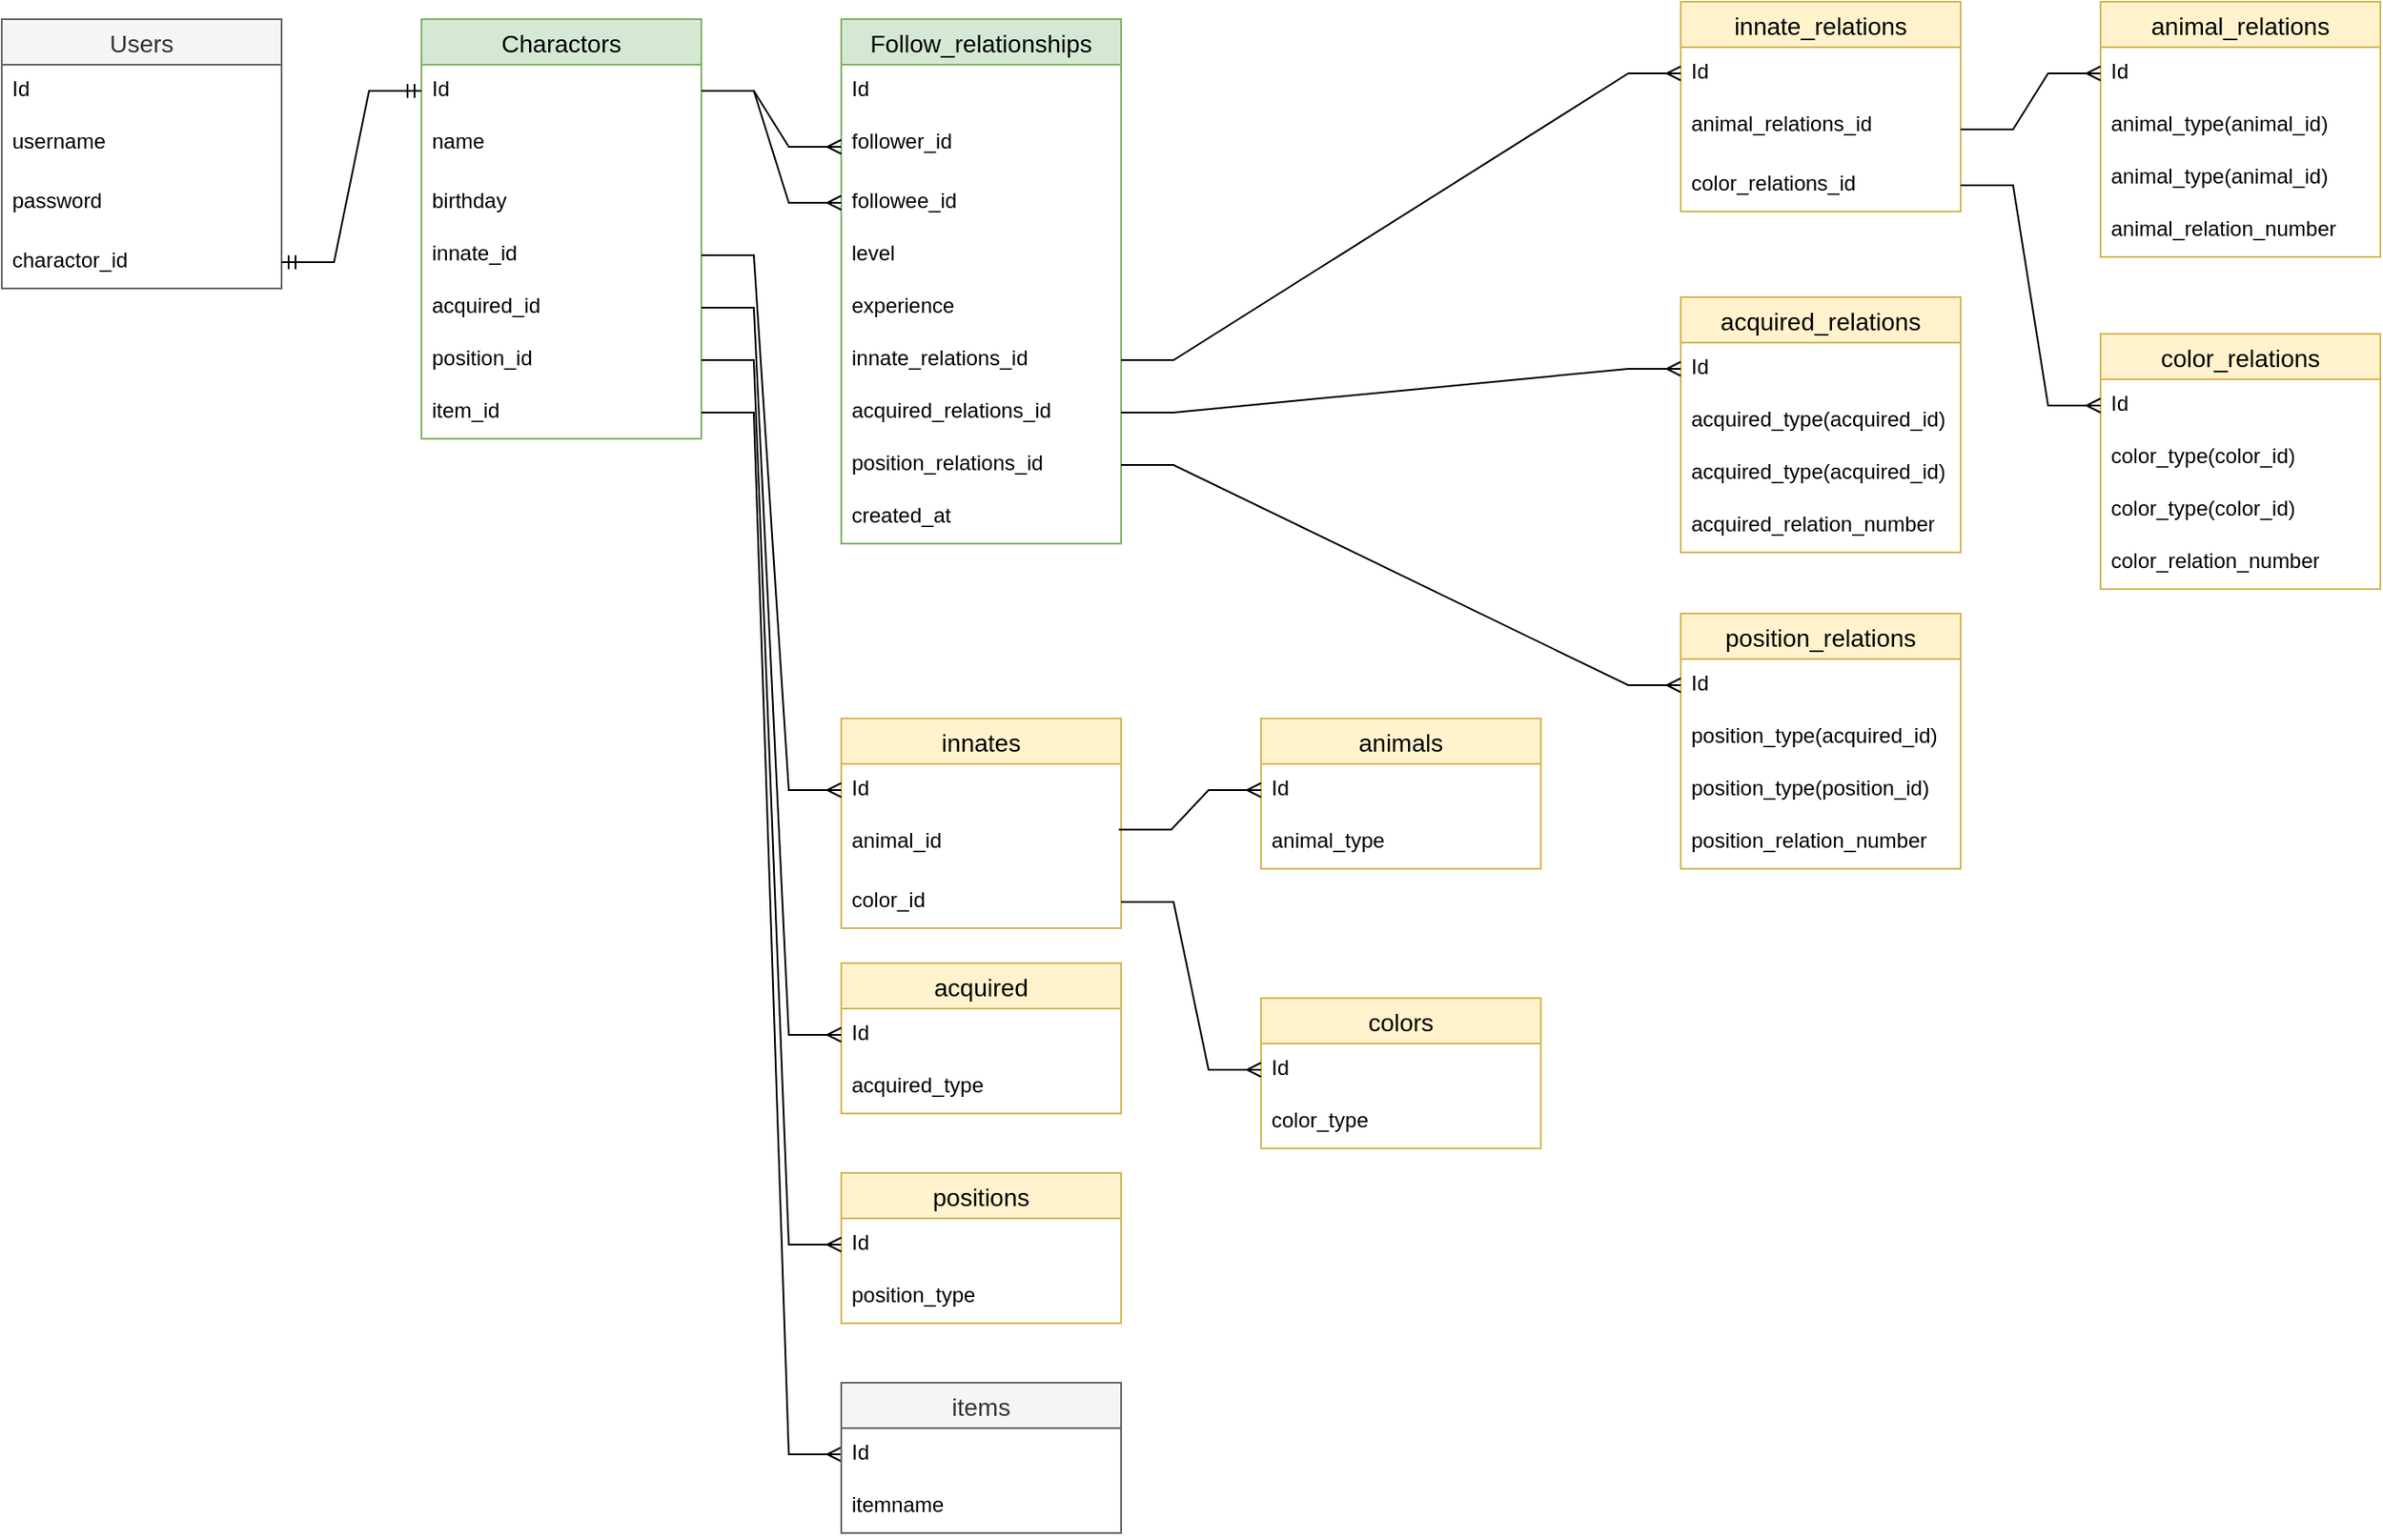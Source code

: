 <mxfile version="21.1.5" type="github" pages="2">
  <diagram name="DB" id="1qIRDf_4Dg6cOhz0NLnW">
    <mxGraphModel dx="3163" dy="872" grid="1" gridSize="10" guides="1" tooltips="1" connect="1" arrows="1" fold="1" page="1" pageScale="1" pageWidth="827" pageHeight="1169" math="0" shadow="0">
      <root>
        <mxCell id="0" />
        <mxCell id="1" parent="0" />
        <mxCell id="XdJXbQbuJzH-okjZ65JA-27" value="Charactors" style="swimlane;fontStyle=0;childLayout=stackLayout;horizontal=1;startSize=26;horizontalStack=0;resizeParent=1;resizeParentMax=0;resizeLast=0;collapsible=1;marginBottom=0;align=center;fontSize=14;fillColor=#d5e8d4;strokeColor=#82b366;" parent="1" vertex="1">
          <mxGeometry x="-600" y="280" width="160" height="240" as="geometry" />
        </mxCell>
        <mxCell id="XdJXbQbuJzH-okjZ65JA-28" value="Id" style="text;strokeColor=none;fillColor=none;spacingLeft=4;spacingRight=4;overflow=hidden;rotatable=0;points=[[0,0.5],[1,0.5]];portConstraint=eastwest;fontSize=12;whiteSpace=wrap;html=1;" parent="XdJXbQbuJzH-okjZ65JA-27" vertex="1">
          <mxGeometry y="26" width="160" height="30" as="geometry" />
        </mxCell>
        <mxCell id="XdJXbQbuJzH-okjZ65JA-29" value="name" style="text;strokeColor=none;fillColor=none;spacingLeft=4;spacingRight=4;overflow=hidden;rotatable=0;points=[[0,0.5],[1,0.5]];portConstraint=eastwest;fontSize=12;whiteSpace=wrap;html=1;" parent="XdJXbQbuJzH-okjZ65JA-27" vertex="1">
          <mxGeometry y="56" width="160" height="34" as="geometry" />
        </mxCell>
        <mxCell id="ZI8MarJu9zYysxcFYkRz-1" value="birthday" style="text;strokeColor=none;fillColor=none;spacingLeft=4;spacingRight=4;overflow=hidden;rotatable=0;points=[[0,0.5],[1,0.5]];portConstraint=eastwest;fontSize=12;whiteSpace=wrap;html=1;" parent="XdJXbQbuJzH-okjZ65JA-27" vertex="1">
          <mxGeometry y="90" width="160" height="30" as="geometry" />
        </mxCell>
        <mxCell id="XdJXbQbuJzH-okjZ65JA-31" value="innate_id" style="text;strokeColor=none;fillColor=none;spacingLeft=4;spacingRight=4;overflow=hidden;rotatable=0;points=[[0,0.5],[1,0.5]];portConstraint=eastwest;fontSize=12;whiteSpace=wrap;html=1;" parent="XdJXbQbuJzH-okjZ65JA-27" vertex="1">
          <mxGeometry y="120" width="160" height="30" as="geometry" />
        </mxCell>
        <mxCell id="XdJXbQbuJzH-okjZ65JA-30" value="acquired_id" style="text;strokeColor=none;fillColor=none;spacingLeft=4;spacingRight=4;overflow=hidden;rotatable=0;points=[[0,0.5],[1,0.5]];portConstraint=eastwest;fontSize=12;whiteSpace=wrap;html=1;" parent="XdJXbQbuJzH-okjZ65JA-27" vertex="1">
          <mxGeometry y="150" width="160" height="30" as="geometry" />
        </mxCell>
        <mxCell id="XdJXbQbuJzH-okjZ65JA-32" value="position_id" style="text;strokeColor=none;fillColor=none;spacingLeft=4;spacingRight=4;overflow=hidden;rotatable=0;points=[[0,0.5],[1,0.5]];portConstraint=eastwest;fontSize=12;whiteSpace=wrap;html=1;" parent="XdJXbQbuJzH-okjZ65JA-27" vertex="1">
          <mxGeometry y="180" width="160" height="30" as="geometry" />
        </mxCell>
        <mxCell id="XdJXbQbuJzH-okjZ65JA-39" value="item_id" style="text;strokeColor=none;fillColor=none;spacingLeft=4;spacingRight=4;overflow=hidden;rotatable=0;points=[[0,0.5],[1,0.5]];portConstraint=eastwest;fontSize=12;whiteSpace=wrap;html=1;" parent="XdJXbQbuJzH-okjZ65JA-27" vertex="1">
          <mxGeometry y="210" width="160" height="30" as="geometry" />
        </mxCell>
        <mxCell id="XdJXbQbuJzH-okjZ65JA-33" value="Users" style="swimlane;fontStyle=0;childLayout=stackLayout;horizontal=1;startSize=26;horizontalStack=0;resizeParent=1;resizeParentMax=0;resizeLast=0;collapsible=1;marginBottom=0;align=center;fontSize=14;fillColor=#f5f5f5;fontColor=#333333;strokeColor=#666666;" parent="1" vertex="1">
          <mxGeometry x="-840" y="280" width="160" height="154" as="geometry" />
        </mxCell>
        <mxCell id="XdJXbQbuJzH-okjZ65JA-34" value="Id" style="text;strokeColor=none;fillColor=none;spacingLeft=4;spacingRight=4;overflow=hidden;rotatable=0;points=[[0,0.5],[1,0.5]];portConstraint=eastwest;fontSize=12;whiteSpace=wrap;html=1;" parent="XdJXbQbuJzH-okjZ65JA-33" vertex="1">
          <mxGeometry y="26" width="160" height="30" as="geometry" />
        </mxCell>
        <mxCell id="XdJXbQbuJzH-okjZ65JA-35" value="username" style="text;strokeColor=none;fillColor=none;spacingLeft=4;spacingRight=4;overflow=hidden;rotatable=0;points=[[0,0.5],[1,0.5]];portConstraint=eastwest;fontSize=12;whiteSpace=wrap;html=1;" parent="XdJXbQbuJzH-okjZ65JA-33" vertex="1">
          <mxGeometry y="56" width="160" height="34" as="geometry" />
        </mxCell>
        <mxCell id="XdJXbQbuJzH-okjZ65JA-94" value="password" style="text;strokeColor=none;fillColor=none;spacingLeft=4;spacingRight=4;overflow=hidden;rotatable=0;points=[[0,0.5],[1,0.5]];portConstraint=eastwest;fontSize=12;whiteSpace=wrap;html=1;" parent="XdJXbQbuJzH-okjZ65JA-33" vertex="1">
          <mxGeometry y="90" width="160" height="34" as="geometry" />
        </mxCell>
        <mxCell id="XdJXbQbuJzH-okjZ65JA-36" value="charactor_id" style="text;strokeColor=none;fillColor=none;spacingLeft=4;spacingRight=4;overflow=hidden;rotatable=0;points=[[0,0.5],[1,0.5]];portConstraint=eastwest;fontSize=12;whiteSpace=wrap;html=1;" parent="XdJXbQbuJzH-okjZ65JA-33" vertex="1">
          <mxGeometry y="124" width="160" height="30" as="geometry" />
        </mxCell>
        <mxCell id="XdJXbQbuJzH-okjZ65JA-40" value="Follow_relationships" style="swimlane;fontStyle=0;childLayout=stackLayout;horizontal=1;startSize=26;horizontalStack=0;resizeParent=1;resizeParentMax=0;resizeLast=0;collapsible=1;marginBottom=0;align=center;fontSize=14;fillColor=#d5e8d4;strokeColor=#82b366;" parent="1" vertex="1">
          <mxGeometry x="-360" y="280" width="160" height="300" as="geometry" />
        </mxCell>
        <mxCell id="XdJXbQbuJzH-okjZ65JA-41" value="Id" style="text;strokeColor=none;fillColor=none;spacingLeft=4;spacingRight=4;overflow=hidden;rotatable=0;points=[[0,0.5],[1,0.5]];portConstraint=eastwest;fontSize=12;whiteSpace=wrap;html=1;" parent="XdJXbQbuJzH-okjZ65JA-40" vertex="1">
          <mxGeometry y="26" width="160" height="30" as="geometry" />
        </mxCell>
        <mxCell id="XdJXbQbuJzH-okjZ65JA-42" value="follower_id" style="text;strokeColor=none;fillColor=none;spacingLeft=4;spacingRight=4;overflow=hidden;rotatable=0;points=[[0,0.5],[1,0.5]];portConstraint=eastwest;fontSize=12;whiteSpace=wrap;html=1;" parent="XdJXbQbuJzH-okjZ65JA-40" vertex="1">
          <mxGeometry y="56" width="160" height="34" as="geometry" />
        </mxCell>
        <mxCell id="XdJXbQbuJzH-okjZ65JA-43" value="followee_id" style="text;strokeColor=none;fillColor=none;spacingLeft=4;spacingRight=4;overflow=hidden;rotatable=0;points=[[0,0.5],[1,0.5]];portConstraint=eastwest;fontSize=12;whiteSpace=wrap;html=1;" parent="XdJXbQbuJzH-okjZ65JA-40" vertex="1">
          <mxGeometry y="90" width="160" height="30" as="geometry" />
        </mxCell>
        <mxCell id="XdJXbQbuJzH-okjZ65JA-64" value="level" style="text;strokeColor=none;fillColor=none;spacingLeft=4;spacingRight=4;overflow=hidden;rotatable=0;points=[[0,0.5],[1,0.5]];portConstraint=eastwest;fontSize=12;whiteSpace=wrap;html=1;" parent="XdJXbQbuJzH-okjZ65JA-40" vertex="1">
          <mxGeometry y="120" width="160" height="30" as="geometry" />
        </mxCell>
        <mxCell id="XdJXbQbuJzH-okjZ65JA-66" value="experience" style="text;strokeColor=none;fillColor=none;spacingLeft=4;spacingRight=4;overflow=hidden;rotatable=0;points=[[0,0.5],[1,0.5]];portConstraint=eastwest;fontSize=12;whiteSpace=wrap;html=1;" parent="XdJXbQbuJzH-okjZ65JA-40" vertex="1">
          <mxGeometry y="150" width="160" height="30" as="geometry" />
        </mxCell>
        <mxCell id="UiL58C6NsqoAoF_hV1Rr-4" value="innate_relations_id" style="text;strokeColor=none;fillColor=none;spacingLeft=4;spacingRight=4;overflow=hidden;rotatable=0;points=[[0,0.5],[1,0.5]];portConstraint=eastwest;fontSize=12;whiteSpace=wrap;html=1;" vertex="1" parent="XdJXbQbuJzH-okjZ65JA-40">
          <mxGeometry y="180" width="160" height="30" as="geometry" />
        </mxCell>
        <mxCell id="UiL58C6NsqoAoF_hV1Rr-2" value="acquired_relations_id" style="text;strokeColor=none;fillColor=none;spacingLeft=4;spacingRight=4;overflow=hidden;rotatable=0;points=[[0,0.5],[1,0.5]];portConstraint=eastwest;fontSize=12;whiteSpace=wrap;html=1;" vertex="1" parent="XdJXbQbuJzH-okjZ65JA-40">
          <mxGeometry y="210" width="160" height="30" as="geometry" />
        </mxCell>
        <mxCell id="UiL58C6NsqoAoF_hV1Rr-3" value="position_relations_id" style="text;strokeColor=none;fillColor=none;spacingLeft=4;spacingRight=4;overflow=hidden;rotatable=0;points=[[0,0.5],[1,0.5]];portConstraint=eastwest;fontSize=12;whiteSpace=wrap;html=1;" vertex="1" parent="XdJXbQbuJzH-okjZ65JA-40">
          <mxGeometry y="240" width="160" height="30" as="geometry" />
        </mxCell>
        <mxCell id="XdJXbQbuJzH-okjZ65JA-65" value="created_at" style="text;strokeColor=none;fillColor=none;spacingLeft=4;spacingRight=4;overflow=hidden;rotatable=0;points=[[0,0.5],[1,0.5]];portConstraint=eastwest;fontSize=12;whiteSpace=wrap;html=1;" parent="XdJXbQbuJzH-okjZ65JA-40" vertex="1">
          <mxGeometry y="270" width="160" height="30" as="geometry" />
        </mxCell>
        <mxCell id="XdJXbQbuJzH-okjZ65JA-46" value="" style="edgeStyle=entityRelationEdgeStyle;fontSize=12;html=1;endArrow=ERmandOne;startArrow=ERmandOne;rounded=0;exitX=1;exitY=0.5;exitDx=0;exitDy=0;entryX=0;entryY=0.5;entryDx=0;entryDy=0;" parent="1" source="XdJXbQbuJzH-okjZ65JA-36" target="XdJXbQbuJzH-okjZ65JA-28" edge="1">
          <mxGeometry width="100" height="100" relative="1" as="geometry">
            <mxPoint x="-470" y="620" as="sourcePoint" />
            <mxPoint x="-370" y="520" as="targetPoint" />
          </mxGeometry>
        </mxCell>
        <mxCell id="XdJXbQbuJzH-okjZ65JA-50" value="" style="edgeStyle=entityRelationEdgeStyle;fontSize=12;html=1;endArrow=ERmany;rounded=0;entryX=0;entryY=0.5;entryDx=0;entryDy=0;exitX=1;exitY=0.5;exitDx=0;exitDy=0;" parent="1" source="XdJXbQbuJzH-okjZ65JA-28" target="XdJXbQbuJzH-okjZ65JA-42" edge="1">
          <mxGeometry width="100" height="100" relative="1" as="geometry">
            <mxPoint x="-420" y="310" as="sourcePoint" />
            <mxPoint x="-70" y="270" as="targetPoint" />
          </mxGeometry>
        </mxCell>
        <mxCell id="XdJXbQbuJzH-okjZ65JA-51" value="" style="edgeStyle=entityRelationEdgeStyle;fontSize=12;html=1;endArrow=ERmany;rounded=0;entryX=0;entryY=0.5;entryDx=0;entryDy=0;exitX=1;exitY=0.5;exitDx=0;exitDy=0;" parent="1" source="XdJXbQbuJzH-okjZ65JA-28" target="XdJXbQbuJzH-okjZ65JA-43" edge="1">
          <mxGeometry width="100" height="100" relative="1" as="geometry">
            <mxPoint x="-450" y="360" as="sourcePoint" />
            <mxPoint x="-370" y="392" as="targetPoint" />
          </mxGeometry>
        </mxCell>
        <mxCell id="XdJXbQbuJzH-okjZ65JA-52" value="innates" style="swimlane;fontStyle=0;childLayout=stackLayout;horizontal=1;startSize=26;horizontalStack=0;resizeParent=1;resizeParentMax=0;resizeLast=0;collapsible=1;marginBottom=0;align=center;fontSize=14;fillColor=#fff2cc;strokeColor=#d6b656;" parent="1" vertex="1">
          <mxGeometry x="-360" y="680" width="160" height="120" as="geometry" />
        </mxCell>
        <mxCell id="XdJXbQbuJzH-okjZ65JA-53" value="Id" style="text;strokeColor=none;fillColor=none;spacingLeft=4;spacingRight=4;overflow=hidden;rotatable=0;points=[[0,0.5],[1,0.5]];portConstraint=eastwest;fontSize=12;whiteSpace=wrap;html=1;" parent="XdJXbQbuJzH-okjZ65JA-52" vertex="1">
          <mxGeometry y="26" width="160" height="30" as="geometry" />
        </mxCell>
        <mxCell id="XdJXbQbuJzH-okjZ65JA-54" value="animal_id" style="text;strokeColor=none;fillColor=none;spacingLeft=4;spacingRight=4;overflow=hidden;rotatable=0;points=[[0,0.5],[1,0.5]];portConstraint=eastwest;fontSize=12;whiteSpace=wrap;html=1;" parent="XdJXbQbuJzH-okjZ65JA-52" vertex="1">
          <mxGeometry y="56" width="160" height="34" as="geometry" />
        </mxCell>
        <mxCell id="XdJXbQbuJzH-okjZ65JA-55" value="color_id" style="text;strokeColor=none;fillColor=none;spacingLeft=4;spacingRight=4;overflow=hidden;rotatable=0;points=[[0,0.5],[1,0.5]];portConstraint=eastwest;fontSize=12;whiteSpace=wrap;html=1;" parent="XdJXbQbuJzH-okjZ65JA-52" vertex="1">
          <mxGeometry y="90" width="160" height="30" as="geometry" />
        </mxCell>
        <mxCell id="XdJXbQbuJzH-okjZ65JA-57" value="acquired" style="swimlane;fontStyle=0;childLayout=stackLayout;horizontal=1;startSize=26;horizontalStack=0;resizeParent=1;resizeParentMax=0;resizeLast=0;collapsible=1;marginBottom=0;align=center;fontSize=14;fillColor=#fff2cc;strokeColor=#d6b656;" parent="1" vertex="1">
          <mxGeometry x="-360" y="820" width="160" height="86" as="geometry" />
        </mxCell>
        <mxCell id="XdJXbQbuJzH-okjZ65JA-58" value="Id" style="text;strokeColor=none;fillColor=none;spacingLeft=4;spacingRight=4;overflow=hidden;rotatable=0;points=[[0,0.5],[1,0.5]];portConstraint=eastwest;fontSize=12;whiteSpace=wrap;html=1;" parent="XdJXbQbuJzH-okjZ65JA-57" vertex="1">
          <mxGeometry y="26" width="160" height="30" as="geometry" />
        </mxCell>
        <mxCell id="XdJXbQbuJzH-okjZ65JA-60" value="acquired_type" style="text;strokeColor=none;fillColor=none;spacingLeft=4;spacingRight=4;overflow=hidden;rotatable=0;points=[[0,0.5],[1,0.5]];portConstraint=eastwest;fontSize=12;whiteSpace=wrap;html=1;" parent="XdJXbQbuJzH-okjZ65JA-57" vertex="1">
          <mxGeometry y="56" width="160" height="30" as="geometry" />
        </mxCell>
        <mxCell id="XdJXbQbuJzH-okjZ65JA-61" value="positions" style="swimlane;fontStyle=0;childLayout=stackLayout;horizontal=1;startSize=26;horizontalStack=0;resizeParent=1;resizeParentMax=0;resizeLast=0;collapsible=1;marginBottom=0;align=center;fontSize=14;fillColor=#fff2cc;strokeColor=#d6b656;" parent="1" vertex="1">
          <mxGeometry x="-360" y="940" width="160" height="86" as="geometry" />
        </mxCell>
        <mxCell id="XdJXbQbuJzH-okjZ65JA-62" value="Id" style="text;strokeColor=none;fillColor=none;spacingLeft=4;spacingRight=4;overflow=hidden;rotatable=0;points=[[0,0.5],[1,0.5]];portConstraint=eastwest;fontSize=12;whiteSpace=wrap;html=1;" parent="XdJXbQbuJzH-okjZ65JA-61" vertex="1">
          <mxGeometry y="26" width="160" height="30" as="geometry" />
        </mxCell>
        <mxCell id="XdJXbQbuJzH-okjZ65JA-63" value="position_type" style="text;strokeColor=none;fillColor=none;spacingLeft=4;spacingRight=4;overflow=hidden;rotatable=0;points=[[0,0.5],[1,0.5]];portConstraint=eastwest;fontSize=12;whiteSpace=wrap;html=1;" parent="XdJXbQbuJzH-okjZ65JA-61" vertex="1">
          <mxGeometry y="56" width="160" height="30" as="geometry" />
        </mxCell>
        <mxCell id="XdJXbQbuJzH-okjZ65JA-72" value="" style="edgeStyle=entityRelationEdgeStyle;fontSize=12;html=1;endArrow=ERmany;rounded=0;entryX=0;entryY=0.5;entryDx=0;entryDy=0;exitX=1;exitY=0.5;exitDx=0;exitDy=0;" parent="1" source="XdJXbQbuJzH-okjZ65JA-31" target="XdJXbQbuJzH-okjZ65JA-53" edge="1">
          <mxGeometry width="100" height="100" relative="1" as="geometry">
            <mxPoint x="-420" y="482" as="sourcePoint" />
            <mxPoint x="-340" y="546" as="targetPoint" />
          </mxGeometry>
        </mxCell>
        <mxCell id="XdJXbQbuJzH-okjZ65JA-74" value="" style="edgeStyle=entityRelationEdgeStyle;fontSize=12;html=1;endArrow=ERmany;rounded=0;entryX=0;entryY=0.5;entryDx=0;entryDy=0;exitX=1;exitY=0.5;exitDx=0;exitDy=0;" parent="1" source="XdJXbQbuJzH-okjZ65JA-30" target="XdJXbQbuJzH-okjZ65JA-58" edge="1">
          <mxGeometry width="100" height="100" relative="1" as="geometry">
            <mxPoint x="-420" y="341" as="sourcePoint" />
            <mxPoint x="-340" y="405" as="targetPoint" />
          </mxGeometry>
        </mxCell>
        <mxCell id="XdJXbQbuJzH-okjZ65JA-75" value="" style="edgeStyle=entityRelationEdgeStyle;fontSize=12;html=1;endArrow=ERmany;rounded=0;entryX=0;entryY=0.5;entryDx=0;entryDy=0;exitX=1;exitY=0.5;exitDx=0;exitDy=0;" parent="1" source="XdJXbQbuJzH-okjZ65JA-32" target="XdJXbQbuJzH-okjZ65JA-62" edge="1">
          <mxGeometry width="100" height="100" relative="1" as="geometry">
            <mxPoint x="-470" y="590" as="sourcePoint" />
            <mxPoint x="-390" y="654" as="targetPoint" />
          </mxGeometry>
        </mxCell>
        <mxCell id="XdJXbQbuJzH-okjZ65JA-76" value="" style="edgeStyle=entityRelationEdgeStyle;fontSize=12;html=1;endArrow=ERmany;rounded=0;exitX=1;exitY=0.5;exitDx=0;exitDy=0;entryX=0;entryY=0.5;entryDx=0;entryDy=0;" parent="1" source="XdJXbQbuJzH-okjZ65JA-39" target="XdJXbQbuJzH-okjZ65JA-78" edge="1">
          <mxGeometry width="100" height="100" relative="1" as="geometry">
            <mxPoint x="-510" y="670" as="sourcePoint" />
            <mxPoint x="-360" y="940" as="targetPoint" />
          </mxGeometry>
        </mxCell>
        <mxCell id="XdJXbQbuJzH-okjZ65JA-77" value="items" style="swimlane;fontStyle=0;childLayout=stackLayout;horizontal=1;startSize=26;horizontalStack=0;resizeParent=1;resizeParentMax=0;resizeLast=0;collapsible=1;marginBottom=0;align=center;fontSize=14;fillColor=#f5f5f5;strokeColor=#666666;fontColor=#333333;" parent="1" vertex="1">
          <mxGeometry x="-360" y="1060" width="160" height="86" as="geometry" />
        </mxCell>
        <mxCell id="XdJXbQbuJzH-okjZ65JA-78" value="Id" style="text;strokeColor=none;fillColor=none;spacingLeft=4;spacingRight=4;overflow=hidden;rotatable=0;points=[[0,0.5],[1,0.5]];portConstraint=eastwest;fontSize=12;whiteSpace=wrap;html=1;" parent="XdJXbQbuJzH-okjZ65JA-77" vertex="1">
          <mxGeometry y="26" width="160" height="30" as="geometry" />
        </mxCell>
        <mxCell id="XdJXbQbuJzH-okjZ65JA-82" value="itemname" style="text;strokeColor=none;fillColor=none;spacingLeft=4;spacingRight=4;overflow=hidden;rotatable=0;points=[[0,0.5],[1,0.5]];portConstraint=eastwest;fontSize=12;whiteSpace=wrap;html=1;" parent="XdJXbQbuJzH-okjZ65JA-77" vertex="1">
          <mxGeometry y="56" width="160" height="30" as="geometry" />
        </mxCell>
        <mxCell id="XdJXbQbuJzH-okjZ65JA-83" value="animals" style="swimlane;fontStyle=0;childLayout=stackLayout;horizontal=1;startSize=26;horizontalStack=0;resizeParent=1;resizeParentMax=0;resizeLast=0;collapsible=1;marginBottom=0;align=center;fontSize=14;fillColor=#fff2cc;strokeColor=#d6b656;" parent="1" vertex="1">
          <mxGeometry x="-120" y="680" width="160" height="86" as="geometry" />
        </mxCell>
        <mxCell id="XdJXbQbuJzH-okjZ65JA-84" value="Id" style="text;strokeColor=none;fillColor=none;spacingLeft=4;spacingRight=4;overflow=hidden;rotatable=0;points=[[0,0.5],[1,0.5]];portConstraint=eastwest;fontSize=12;whiteSpace=wrap;html=1;" parent="XdJXbQbuJzH-okjZ65JA-83" vertex="1">
          <mxGeometry y="26" width="160" height="30" as="geometry" />
        </mxCell>
        <mxCell id="XdJXbQbuJzH-okjZ65JA-85" value="animal_type" style="text;strokeColor=none;fillColor=none;spacingLeft=4;spacingRight=4;overflow=hidden;rotatable=0;points=[[0,0.5],[1,0.5]];portConstraint=eastwest;fontSize=12;whiteSpace=wrap;html=1;" parent="XdJXbQbuJzH-okjZ65JA-83" vertex="1">
          <mxGeometry y="56" width="160" height="30" as="geometry" />
        </mxCell>
        <mxCell id="XdJXbQbuJzH-okjZ65JA-86" value="" style="edgeStyle=entityRelationEdgeStyle;fontSize=12;html=1;endArrow=ERmany;rounded=0;entryX=0;entryY=0.5;entryDx=0;entryDy=0;exitX=0.992;exitY=0.225;exitDx=0;exitDy=0;exitPerimeter=0;" parent="1" source="XdJXbQbuJzH-okjZ65JA-54" target="XdJXbQbuJzH-okjZ65JA-84" edge="1">
          <mxGeometry width="100" height="100" relative="1" as="geometry">
            <mxPoint x="-190" y="485" as="sourcePoint" />
            <mxPoint x="-110" y="331" as="targetPoint" />
          </mxGeometry>
        </mxCell>
        <mxCell id="XdJXbQbuJzH-okjZ65JA-87" value="colors" style="swimlane;fontStyle=0;childLayout=stackLayout;horizontal=1;startSize=26;horizontalStack=0;resizeParent=1;resizeParentMax=0;resizeLast=0;collapsible=1;marginBottom=0;align=center;fontSize=14;fillColor=#fff2cc;strokeColor=#d6b656;" parent="1" vertex="1">
          <mxGeometry x="-120" y="840" width="160" height="86" as="geometry" />
        </mxCell>
        <mxCell id="XdJXbQbuJzH-okjZ65JA-88" value="Id" style="text;strokeColor=none;fillColor=none;spacingLeft=4;spacingRight=4;overflow=hidden;rotatable=0;points=[[0,0.5],[1,0.5]];portConstraint=eastwest;fontSize=12;whiteSpace=wrap;html=1;" parent="XdJXbQbuJzH-okjZ65JA-87" vertex="1">
          <mxGeometry y="26" width="160" height="30" as="geometry" />
        </mxCell>
        <mxCell id="XdJXbQbuJzH-okjZ65JA-89" value="color_type" style="text;strokeColor=none;fillColor=none;spacingLeft=4;spacingRight=4;overflow=hidden;rotatable=0;points=[[0,0.5],[1,0.5]];portConstraint=eastwest;fontSize=12;whiteSpace=wrap;html=1;" parent="XdJXbQbuJzH-okjZ65JA-87" vertex="1">
          <mxGeometry y="56" width="160" height="30" as="geometry" />
        </mxCell>
        <mxCell id="XdJXbQbuJzH-okjZ65JA-90" value="" style="edgeStyle=entityRelationEdgeStyle;fontSize=12;html=1;endArrow=ERmany;rounded=0;entryX=0;entryY=0.5;entryDx=0;entryDy=0;exitX=1;exitY=0.5;exitDx=0;exitDy=0;" parent="1" source="XdJXbQbuJzH-okjZ65JA-55" target="XdJXbQbuJzH-okjZ65JA-88" edge="1">
          <mxGeometry width="100" height="100" relative="1" as="geometry">
            <mxPoint x="-191" y="594" as="sourcePoint" />
            <mxPoint x="-110" y="571" as="targetPoint" />
          </mxGeometry>
        </mxCell>
        <mxCell id="XsruzmAqj8_mJ6dlfGeR-7" value="innate_relations" style="swimlane;fontStyle=0;childLayout=stackLayout;horizontal=1;startSize=26;horizontalStack=0;resizeParent=1;resizeParentMax=0;resizeLast=0;collapsible=1;marginBottom=0;align=center;fontSize=14;fillColor=#fff2cc;strokeColor=#d6b656;" parent="1" vertex="1">
          <mxGeometry x="120" y="270" width="160" height="120" as="geometry" />
        </mxCell>
        <mxCell id="XsruzmAqj8_mJ6dlfGeR-8" value="Id" style="text;strokeColor=none;fillColor=none;spacingLeft=4;spacingRight=4;overflow=hidden;rotatable=0;points=[[0,0.5],[1,0.5]];portConstraint=eastwest;fontSize=12;whiteSpace=wrap;html=1;" parent="XsruzmAqj8_mJ6dlfGeR-7" vertex="1">
          <mxGeometry y="26" width="160" height="30" as="geometry" />
        </mxCell>
        <mxCell id="XsruzmAqj8_mJ6dlfGeR-9" value="animal_relations_id" style="text;strokeColor=none;fillColor=none;spacingLeft=4;spacingRight=4;overflow=hidden;rotatable=0;points=[[0,0.5],[1,0.5]];portConstraint=eastwest;fontSize=12;whiteSpace=wrap;html=1;" parent="XsruzmAqj8_mJ6dlfGeR-7" vertex="1">
          <mxGeometry y="56" width="160" height="34" as="geometry" />
        </mxCell>
        <mxCell id="XsruzmAqj8_mJ6dlfGeR-10" value="color_relations_id" style="text;strokeColor=none;fillColor=none;spacingLeft=4;spacingRight=4;overflow=hidden;rotatable=0;points=[[0,0.5],[1,0.5]];portConstraint=eastwest;fontSize=12;whiteSpace=wrap;html=1;" parent="XsruzmAqj8_mJ6dlfGeR-7" vertex="1">
          <mxGeometry y="90" width="160" height="30" as="geometry" />
        </mxCell>
        <mxCell id="XsruzmAqj8_mJ6dlfGeR-11" value="" style="edgeStyle=entityRelationEdgeStyle;fontSize=12;html=1;endArrow=ERmany;rounded=0;entryX=0;entryY=0.5;entryDx=0;entryDy=0;exitX=1;exitY=0.5;exitDx=0;exitDy=0;" parent="1" source="UiL58C6NsqoAoF_hV1Rr-4" target="XsruzmAqj8_mJ6dlfGeR-8" edge="1">
          <mxGeometry width="100" height="100" relative="1" as="geometry">
            <mxPoint x="40" y="351" as="sourcePoint" />
            <mxPoint x="-110" y="331" as="targetPoint" />
          </mxGeometry>
        </mxCell>
        <mxCell id="XsruzmAqj8_mJ6dlfGeR-12" value="animal_relations" style="swimlane;fontStyle=0;childLayout=stackLayout;horizontal=1;startSize=26;horizontalStack=0;resizeParent=1;resizeParentMax=0;resizeLast=0;collapsible=1;marginBottom=0;align=center;fontSize=14;fillColor=#fff2cc;strokeColor=#d6b656;" parent="1" vertex="1">
          <mxGeometry x="360" y="270" width="160" height="146" as="geometry" />
        </mxCell>
        <mxCell id="XsruzmAqj8_mJ6dlfGeR-13" value="Id" style="text;strokeColor=none;fillColor=none;spacingLeft=4;spacingRight=4;overflow=hidden;rotatable=0;points=[[0,0.5],[1,0.5]];portConstraint=eastwest;fontSize=12;whiteSpace=wrap;html=1;" parent="XsruzmAqj8_mJ6dlfGeR-12" vertex="1">
          <mxGeometry y="26" width="160" height="30" as="geometry" />
        </mxCell>
        <mxCell id="XsruzmAqj8_mJ6dlfGeR-14" value="animal_type(animal_id)" style="text;strokeColor=none;fillColor=none;spacingLeft=4;spacingRight=4;overflow=hidden;rotatable=0;points=[[0,0.5],[1,0.5]];portConstraint=eastwest;fontSize=12;whiteSpace=wrap;html=1;" parent="XsruzmAqj8_mJ6dlfGeR-12" vertex="1">
          <mxGeometry y="56" width="160" height="30" as="geometry" />
        </mxCell>
        <mxCell id="XsruzmAqj8_mJ6dlfGeR-17" value="animal_type(animal_id)" style="text;strokeColor=none;fillColor=none;spacingLeft=4;spacingRight=4;overflow=hidden;rotatable=0;points=[[0,0.5],[1,0.5]];portConstraint=eastwest;fontSize=12;whiteSpace=wrap;html=1;" parent="XsruzmAqj8_mJ6dlfGeR-12" vertex="1">
          <mxGeometry y="86" width="160" height="30" as="geometry" />
        </mxCell>
        <mxCell id="XsruzmAqj8_mJ6dlfGeR-16" value="animal_relation_number" style="text;strokeColor=none;fillColor=none;spacingLeft=4;spacingRight=4;overflow=hidden;rotatable=0;points=[[0,0.5],[1,0.5]];portConstraint=eastwest;fontSize=12;whiteSpace=wrap;html=1;" parent="XsruzmAqj8_mJ6dlfGeR-12" vertex="1">
          <mxGeometry y="116" width="160" height="30" as="geometry" />
        </mxCell>
        <mxCell id="XsruzmAqj8_mJ6dlfGeR-15" value="" style="edgeStyle=entityRelationEdgeStyle;fontSize=12;html=1;endArrow=ERmany;rounded=0;entryX=0;entryY=0.5;entryDx=0;entryDy=0;exitX=1;exitY=0.5;exitDx=0;exitDy=0;" parent="1" source="XsruzmAqj8_mJ6dlfGeR-9" target="XsruzmAqj8_mJ6dlfGeR-13" edge="1">
          <mxGeometry width="100" height="100" relative="1" as="geometry">
            <mxPoint x="50" y="361" as="sourcePoint" />
            <mxPoint x="130" y="331" as="targetPoint" />
          </mxGeometry>
        </mxCell>
        <mxCell id="XsruzmAqj8_mJ6dlfGeR-18" value="color_relations" style="swimlane;fontStyle=0;childLayout=stackLayout;horizontal=1;startSize=26;horizontalStack=0;resizeParent=1;resizeParentMax=0;resizeLast=0;collapsible=1;marginBottom=0;align=center;fontSize=14;fillColor=#fff2cc;strokeColor=#d6b656;" parent="1" vertex="1">
          <mxGeometry x="360" y="460" width="160" height="146" as="geometry" />
        </mxCell>
        <mxCell id="XsruzmAqj8_mJ6dlfGeR-19" value="Id" style="text;strokeColor=none;fillColor=none;spacingLeft=4;spacingRight=4;overflow=hidden;rotatable=0;points=[[0,0.5],[1,0.5]];portConstraint=eastwest;fontSize=12;whiteSpace=wrap;html=1;" parent="XsruzmAqj8_mJ6dlfGeR-18" vertex="1">
          <mxGeometry y="26" width="160" height="30" as="geometry" />
        </mxCell>
        <mxCell id="XsruzmAqj8_mJ6dlfGeR-20" value="color_type(color_id)" style="text;strokeColor=none;fillColor=none;spacingLeft=4;spacingRight=4;overflow=hidden;rotatable=0;points=[[0,0.5],[1,0.5]];portConstraint=eastwest;fontSize=12;whiteSpace=wrap;html=1;" parent="XsruzmAqj8_mJ6dlfGeR-18" vertex="1">
          <mxGeometry y="56" width="160" height="30" as="geometry" />
        </mxCell>
        <mxCell id="XsruzmAqj8_mJ6dlfGeR-21" value="color_type(color_id)" style="text;strokeColor=none;fillColor=none;spacingLeft=4;spacingRight=4;overflow=hidden;rotatable=0;points=[[0,0.5],[1,0.5]];portConstraint=eastwest;fontSize=12;whiteSpace=wrap;html=1;" parent="XsruzmAqj8_mJ6dlfGeR-18" vertex="1">
          <mxGeometry y="86" width="160" height="30" as="geometry" />
        </mxCell>
        <mxCell id="XsruzmAqj8_mJ6dlfGeR-22" value="color_relation_number" style="text;strokeColor=none;fillColor=none;spacingLeft=4;spacingRight=4;overflow=hidden;rotatable=0;points=[[0,0.5],[1,0.5]];portConstraint=eastwest;fontSize=12;whiteSpace=wrap;html=1;" parent="XsruzmAqj8_mJ6dlfGeR-18" vertex="1">
          <mxGeometry y="116" width="160" height="30" as="geometry" />
        </mxCell>
        <mxCell id="XsruzmAqj8_mJ6dlfGeR-23" value="" style="edgeStyle=entityRelationEdgeStyle;fontSize=12;html=1;endArrow=ERmany;rounded=0;entryX=0;entryY=0.5;entryDx=0;entryDy=0;exitX=1;exitY=0.5;exitDx=0;exitDy=0;" parent="1" source="XsruzmAqj8_mJ6dlfGeR-10" target="XsruzmAqj8_mJ6dlfGeR-19" edge="1">
          <mxGeometry width="100" height="100" relative="1" as="geometry">
            <mxPoint x="290" y="363" as="sourcePoint" />
            <mxPoint x="370" y="331" as="targetPoint" />
          </mxGeometry>
        </mxCell>
        <mxCell id="XsruzmAqj8_mJ6dlfGeR-28" value="acquired_relations" style="swimlane;fontStyle=0;childLayout=stackLayout;horizontal=1;startSize=26;horizontalStack=0;resizeParent=1;resizeParentMax=0;resizeLast=0;collapsible=1;marginBottom=0;align=center;fontSize=14;fillColor=#fff2cc;strokeColor=#d6b656;" parent="1" vertex="1">
          <mxGeometry x="120" y="439" width="160" height="146" as="geometry" />
        </mxCell>
        <mxCell id="XsruzmAqj8_mJ6dlfGeR-29" value="Id" style="text;strokeColor=none;fillColor=none;spacingLeft=4;spacingRight=4;overflow=hidden;rotatable=0;points=[[0,0.5],[1,0.5]];portConstraint=eastwest;fontSize=12;whiteSpace=wrap;html=1;" parent="XsruzmAqj8_mJ6dlfGeR-28" vertex="1">
          <mxGeometry y="26" width="160" height="30" as="geometry" />
        </mxCell>
        <mxCell id="XsruzmAqj8_mJ6dlfGeR-30" value="acquired_type(acquired_id)" style="text;strokeColor=none;fillColor=none;spacingLeft=4;spacingRight=4;overflow=hidden;rotatable=0;points=[[0,0.5],[1,0.5]];portConstraint=eastwest;fontSize=12;whiteSpace=wrap;html=1;" parent="XsruzmAqj8_mJ6dlfGeR-28" vertex="1">
          <mxGeometry y="56" width="160" height="30" as="geometry" />
        </mxCell>
        <mxCell id="XsruzmAqj8_mJ6dlfGeR-31" value="acquired_type(acquired_id)" style="text;strokeColor=none;fillColor=none;spacingLeft=4;spacingRight=4;overflow=hidden;rotatable=0;points=[[0,0.5],[1,0.5]];portConstraint=eastwest;fontSize=12;whiteSpace=wrap;html=1;" parent="XsruzmAqj8_mJ6dlfGeR-28" vertex="1">
          <mxGeometry y="86" width="160" height="30" as="geometry" />
        </mxCell>
        <mxCell id="XsruzmAqj8_mJ6dlfGeR-32" value="acquired_relation_number" style="text;strokeColor=none;fillColor=none;spacingLeft=4;spacingRight=4;overflow=hidden;rotatable=0;points=[[0,0.5],[1,0.5]];portConstraint=eastwest;fontSize=12;whiteSpace=wrap;html=1;" parent="XsruzmAqj8_mJ6dlfGeR-28" vertex="1">
          <mxGeometry y="116" width="160" height="30" as="geometry" />
        </mxCell>
        <mxCell id="XsruzmAqj8_mJ6dlfGeR-33" value="position_relations" style="swimlane;fontStyle=0;childLayout=stackLayout;horizontal=1;startSize=26;horizontalStack=0;resizeParent=1;resizeParentMax=0;resizeLast=0;collapsible=1;marginBottom=0;align=center;fontSize=14;fillColor=#fff2cc;strokeColor=#d6b656;" parent="1" vertex="1">
          <mxGeometry x="120" y="620" width="160" height="146" as="geometry" />
        </mxCell>
        <mxCell id="XsruzmAqj8_mJ6dlfGeR-34" value="Id" style="text;strokeColor=none;fillColor=none;spacingLeft=4;spacingRight=4;overflow=hidden;rotatable=0;points=[[0,0.5],[1,0.5]];portConstraint=eastwest;fontSize=12;whiteSpace=wrap;html=1;" parent="XsruzmAqj8_mJ6dlfGeR-33" vertex="1">
          <mxGeometry y="26" width="160" height="30" as="geometry" />
        </mxCell>
        <mxCell id="XsruzmAqj8_mJ6dlfGeR-35" value="position_type(acquired_id)" style="text;strokeColor=none;fillColor=none;spacingLeft=4;spacingRight=4;overflow=hidden;rotatable=0;points=[[0,0.5],[1,0.5]];portConstraint=eastwest;fontSize=12;whiteSpace=wrap;html=1;" parent="XsruzmAqj8_mJ6dlfGeR-33" vertex="1">
          <mxGeometry y="56" width="160" height="30" as="geometry" />
        </mxCell>
        <mxCell id="XsruzmAqj8_mJ6dlfGeR-36" value="position_type(position_id)" style="text;strokeColor=none;fillColor=none;spacingLeft=4;spacingRight=4;overflow=hidden;rotatable=0;points=[[0,0.5],[1,0.5]];portConstraint=eastwest;fontSize=12;whiteSpace=wrap;html=1;" parent="XsruzmAqj8_mJ6dlfGeR-33" vertex="1">
          <mxGeometry y="86" width="160" height="30" as="geometry" />
        </mxCell>
        <mxCell id="XsruzmAqj8_mJ6dlfGeR-37" value="position_relation_number" style="text;strokeColor=none;fillColor=none;spacingLeft=4;spacingRight=4;overflow=hidden;rotatable=0;points=[[0,0.5],[1,0.5]];portConstraint=eastwest;fontSize=12;whiteSpace=wrap;html=1;" parent="XsruzmAqj8_mJ6dlfGeR-33" vertex="1">
          <mxGeometry y="116" width="160" height="30" as="geometry" />
        </mxCell>
        <mxCell id="XsruzmAqj8_mJ6dlfGeR-38" value="" style="edgeStyle=entityRelationEdgeStyle;fontSize=12;html=1;endArrow=ERmany;rounded=0;entryX=0;entryY=0.5;entryDx=0;entryDy=0;exitX=1;exitY=0.5;exitDx=0;exitDy=0;" parent="1" source="UiL58C6NsqoAoF_hV1Rr-2" target="XsruzmAqj8_mJ6dlfGeR-29" edge="1">
          <mxGeometry width="100" height="100" relative="1" as="geometry">
            <mxPoint x="40" y="381" as="sourcePoint" />
            <mxPoint x="130" y="331" as="targetPoint" />
          </mxGeometry>
        </mxCell>
        <mxCell id="XsruzmAqj8_mJ6dlfGeR-39" value="" style="edgeStyle=entityRelationEdgeStyle;fontSize=12;html=1;endArrow=ERmany;rounded=0;entryX=0;entryY=0.5;entryDx=0;entryDy=0;exitX=1;exitY=0.5;exitDx=0;exitDy=0;" parent="1" source="UiL58C6NsqoAoF_hV1Rr-3" target="XsruzmAqj8_mJ6dlfGeR-34" edge="1">
          <mxGeometry width="100" height="100" relative="1" as="geometry">
            <mxPoint x="40" y="411" as="sourcePoint" />
            <mxPoint x="140" y="341" as="targetPoint" />
          </mxGeometry>
        </mxCell>
      </root>
    </mxGraphModel>
  </diagram>
  <diagram id="WiaBMigRBCihu_WgC-aH" name="ページ遷移図">
    <mxGraphModel dx="2680" dy="2451" grid="1" gridSize="10" guides="1" tooltips="1" connect="1" arrows="1" fold="1" page="0" pageScale="1" pageWidth="827" pageHeight="1169" math="0" shadow="0">
      <root>
        <mxCell id="0" />
        <mxCell id="1" parent="0" />
        <mxCell id="9KMhsl4rfPi_LYXPr3NA-1" value="サインイン&lt;br&gt;画面" style="whiteSpace=wrap;html=1;align=center;fontSize=16;" vertex="1" parent="1">
          <mxGeometry x="-360" y="-280" width="120" height="160" as="geometry" />
        </mxCell>
        <mxCell id="9KMhsl4rfPi_LYXPr3NA-2" value="ユーザーネーム&lt;br&gt;登録" style="whiteSpace=wrap;html=1;align=center;fontSize=16;" vertex="1" parent="1">
          <mxGeometry x="-120" y="-280" width="120" height="160" as="geometry" />
        </mxCell>
        <mxCell id="9KMhsl4rfPi_LYXPr3NA-5" value="アカウントがない場合" style="endArrow=classic;html=1;rounded=0;fontSize=12;startSize=8;endSize=8;curved=1;exitX=1;exitY=0.5;exitDx=0;exitDy=0;entryX=0;entryY=0.5;entryDx=0;entryDy=0;" edge="1" parent="1" source="9KMhsl4rfPi_LYXPr3NA-1" target="9KMhsl4rfPi_LYXPr3NA-2">
          <mxGeometry y="-30" width="50" height="50" relative="1" as="geometry">
            <mxPoint x="100" y="100" as="sourcePoint" />
            <mxPoint x="150" y="50" as="targetPoint" />
            <mxPoint as="offset" />
          </mxGeometry>
        </mxCell>
        <mxCell id="9KMhsl4rfPi_LYXPr3NA-6" value="Innate&lt;br&gt;登録" style="whiteSpace=wrap;html=1;align=center;fontSize=16;" vertex="1" parent="1">
          <mxGeometry x="120" y="-280" width="120" height="160" as="geometry" />
        </mxCell>
        <mxCell id="9KMhsl4rfPi_LYXPr3NA-7" value="Position&lt;br&gt;登録" style="whiteSpace=wrap;html=1;align=center;fontSize=16;" vertex="1" parent="1">
          <mxGeometry x="360" y="-280" width="120" height="160" as="geometry" />
        </mxCell>
        <mxCell id="9KMhsl4rfPi_LYXPr3NA-8" value="Acquired&lt;br&gt;登録" style="whiteSpace=wrap;html=1;align=center;fontSize=16;" vertex="1" parent="1">
          <mxGeometry x="600" y="-280" width="120" height="160" as="geometry" />
        </mxCell>
        <mxCell id="9KMhsl4rfPi_LYXPr3NA-9" value="Profile" style="whiteSpace=wrap;html=1;align=center;fontSize=16;fillColor=#fff2cc;strokeColor=#d6b656;" vertex="1" parent="1">
          <mxGeometry x="840" y="-280" width="120" height="160" as="geometry" />
        </mxCell>
        <mxCell id="9KMhsl4rfPi_LYXPr3NA-10" value="Near Friends" style="whiteSpace=wrap;html=1;align=center;fontSize=16;fillColor=#fff2cc;strokeColor=#d6b656;" vertex="1" parent="1">
          <mxGeometry x="1240" y="40" width="120" height="160" as="geometry" />
        </mxCell>
        <mxCell id="9KMhsl4rfPi_LYXPr3NA-11" value="Friends List" style="whiteSpace=wrap;html=1;align=center;fontSize=16;fillColor=#fff2cc;strokeColor=#d6b656;" vertex="1" parent="1">
          <mxGeometry x="1240" y="-600" width="120" height="160" as="geometry" />
        </mxCell>
        <mxCell id="9KMhsl4rfPi_LYXPr3NA-12" value="" style="endArrow=classic;html=1;rounded=0;fontSize=12;startSize=8;endSize=8;curved=1;entryX=0;entryY=0.5;entryDx=0;entryDy=0;exitX=1;exitY=0.5;exitDx=0;exitDy=0;" edge="1" parent="1" source="9KMhsl4rfPi_LYXPr3NA-2" target="9KMhsl4rfPi_LYXPr3NA-6">
          <mxGeometry width="50" height="50" relative="1" as="geometry">
            <mxPoint x="20" y="-180" as="sourcePoint" />
            <mxPoint x="-110" y="-190" as="targetPoint" />
          </mxGeometry>
        </mxCell>
        <mxCell id="9KMhsl4rfPi_LYXPr3NA-13" value="" style="endArrow=classic;html=1;rounded=0;fontSize=12;startSize=8;endSize=8;curved=1;entryX=0;entryY=0.5;entryDx=0;entryDy=0;" edge="1" parent="1" target="9KMhsl4rfPi_LYXPr3NA-7">
          <mxGeometry width="50" height="50" relative="1" as="geometry">
            <mxPoint x="240" y="-200" as="sourcePoint" />
            <mxPoint x="-100" y="-180" as="targetPoint" />
          </mxGeometry>
        </mxCell>
        <mxCell id="9KMhsl4rfPi_LYXPr3NA-14" value="" style="endArrow=classic;html=1;rounded=0;fontSize=12;startSize=8;endSize=8;curved=1;entryX=0;entryY=0.5;entryDx=0;entryDy=0;exitX=1;exitY=0.5;exitDx=0;exitDy=0;" edge="1" parent="1" source="9KMhsl4rfPi_LYXPr3NA-7" target="9KMhsl4rfPi_LYXPr3NA-8">
          <mxGeometry width="50" height="50" relative="1" as="geometry">
            <mxPoint x="250" y="-190" as="sourcePoint" />
            <mxPoint x="370" y="-190" as="targetPoint" />
          </mxGeometry>
        </mxCell>
        <mxCell id="9KMhsl4rfPi_LYXPr3NA-15" value="" style="endArrow=classic;html=1;rounded=0;fontSize=12;startSize=8;endSize=8;curved=1;entryX=0;entryY=0.5;entryDx=0;entryDy=0;exitX=1;exitY=0.5;exitDx=0;exitDy=0;" edge="1" parent="1" source="9KMhsl4rfPi_LYXPr3NA-8" target="9KMhsl4rfPi_LYXPr3NA-9">
          <mxGeometry width="50" height="50" relative="1" as="geometry">
            <mxPoint x="260" y="-180" as="sourcePoint" />
            <mxPoint x="380" y="-180" as="targetPoint" />
          </mxGeometry>
        </mxCell>
        <mxCell id="9KMhsl4rfPi_LYXPr3NA-17" value="横スクロール" style="endArrow=classic;startArrow=classic;html=1;rounded=0;fontSize=12;startSize=8;endSize=8;curved=1;entryX=0;entryY=0.5;entryDx=0;entryDy=0;exitX=0.75;exitY=0;exitDx=0;exitDy=0;" edge="1" parent="1" source="9KMhsl4rfPi_LYXPr3NA-9" target="9KMhsl4rfPi_LYXPr3NA-11">
          <mxGeometry width="50" height="50" relative="1" as="geometry">
            <mxPoint x="490" y="150" as="sourcePoint" />
            <mxPoint x="540" y="100" as="targetPoint" />
            <Array as="points">
              <mxPoint x="990" y="-480" />
            </Array>
          </mxGeometry>
        </mxCell>
        <mxCell id="9KMhsl4rfPi_LYXPr3NA-18" value="横スクロール" style="endArrow=classic;startArrow=classic;html=1;rounded=0;fontSize=12;startSize=8;endSize=8;curved=1;entryX=0;entryY=0.5;entryDx=0;entryDy=0;exitX=0.75;exitY=1;exitDx=0;exitDy=0;" edge="1" parent="1" source="9KMhsl4rfPi_LYXPr3NA-9" target="9KMhsl4rfPi_LYXPr3NA-10">
          <mxGeometry x="-0.369" y="82" width="50" height="50" relative="1" as="geometry">
            <mxPoint x="950" y="80" as="sourcePoint" />
            <mxPoint x="1290" y="-40" as="targetPoint" />
            <Array as="points">
              <mxPoint x="990" y="90" />
            </Array>
            <mxPoint as="offset" />
          </mxGeometry>
        </mxCell>
        <mxCell id="9KMhsl4rfPi_LYXPr3NA-23" value="Friend Detail" style="whiteSpace=wrap;html=1;align=center;fontSize=16;fillColor=#fff2cc;strokeColor=#d6b656;" vertex="1" parent="1">
          <mxGeometry x="1240" y="-280" width="120" height="160" as="geometry" />
        </mxCell>
        <mxCell id="9KMhsl4rfPi_LYXPr3NA-24" value="" style="endArrow=classic;html=1;rounded=0;fontSize=12;startSize=8;endSize=8;curved=1;exitX=0.25;exitY=0;exitDx=0;exitDy=0;entryX=0.25;entryY=1;entryDx=0;entryDy=0;" edge="1" parent="1" source="9KMhsl4rfPi_LYXPr3NA-10" target="9KMhsl4rfPi_LYXPr3NA-23">
          <mxGeometry width="50" height="50" relative="1" as="geometry">
            <mxPoint x="780" y="150" as="sourcePoint" />
            <mxPoint x="830" y="100" as="targetPoint" />
          </mxGeometry>
        </mxCell>
        <mxCell id="9KMhsl4rfPi_LYXPr3NA-38" value="選択" style="edgeLabel;html=1;align=center;verticalAlign=middle;resizable=0;points=[];fontSize=16;" vertex="1" connectable="0" parent="9KMhsl4rfPi_LYXPr3NA-24">
          <mxGeometry x="0.062" y="-8" relative="1" as="geometry">
            <mxPoint x="-48" y="1" as="offset" />
          </mxGeometry>
        </mxCell>
        <mxCell id="9KMhsl4rfPi_LYXPr3NA-25" value="Friends Listから遷移した場合&lt;br&gt;左スワイプ" style="endArrow=classic;html=1;rounded=0;fontSize=12;startSize=8;endSize=8;curved=1;entryX=0.25;entryY=1;entryDx=0;entryDy=0;" edge="1" parent="1" target="9KMhsl4rfPi_LYXPr3NA-11">
          <mxGeometry y="70" width="50" height="50" relative="1" as="geometry">
            <mxPoint x="1270" y="-280" as="sourcePoint" />
            <mxPoint x="1280" y="-110" as="targetPoint" />
            <mxPoint as="offset" />
          </mxGeometry>
        </mxCell>
        <mxCell id="9KMhsl4rfPi_LYXPr3NA-26" value="" style="endArrow=classic;html=1;rounded=0;fontSize=12;startSize=8;endSize=8;curved=1;entryX=0.75;entryY=0;entryDx=0;entryDy=0;exitX=0.75;exitY=1;exitDx=0;exitDy=0;" edge="1" parent="1" source="9KMhsl4rfPi_LYXPr3NA-23" target="9KMhsl4rfPi_LYXPr3NA-10">
          <mxGeometry width="50" height="50" relative="1" as="geometry">
            <mxPoint x="1390" y="-70" as="sourcePoint" />
            <mxPoint x="1290" y="-100" as="targetPoint" />
          </mxGeometry>
        </mxCell>
        <mxCell id="9KMhsl4rfPi_LYXPr3NA-39" value="&lt;font style=&quot;font-size: 12px;&quot;&gt;Near Friendsから遷移した場合&lt;br&gt;左スワイプ&lt;/font&gt;" style="edgeLabel;html=1;align=center;verticalAlign=middle;resizable=0;points=[];fontSize=16;" vertex="1" connectable="0" parent="9KMhsl4rfPi_LYXPr3NA-26">
          <mxGeometry x="-0.062" y="2" relative="1" as="geometry">
            <mxPoint x="68" y="-6" as="offset" />
          </mxGeometry>
        </mxCell>
        <mxCell id="9KMhsl4rfPi_LYXPr3NA-28" value="" style="endArrow=classic;html=1;rounded=0;fontSize=12;startSize=8;endSize=8;curved=1;entryX=0.75;entryY=0;entryDx=0;entryDy=0;exitX=0.75;exitY=1;exitDx=0;exitDy=0;" edge="1" parent="1" source="9KMhsl4rfPi_LYXPr3NA-11" target="9KMhsl4rfPi_LYXPr3NA-23">
          <mxGeometry width="50" height="50" relative="1" as="geometry">
            <mxPoint x="1340" y="-110" as="sourcePoint" />
            <mxPoint x="1340" y="-30" as="targetPoint" />
          </mxGeometry>
        </mxCell>
        <mxCell id="9KMhsl4rfPi_LYXPr3NA-40" value="選択" style="edgeLabel;html=1;align=center;verticalAlign=middle;resizable=0;points=[];fontSize=16;" vertex="1" connectable="0" parent="9KMhsl4rfPi_LYXPr3NA-28">
          <mxGeometry x="-0.138" y="6" relative="1" as="geometry">
            <mxPoint x="24" y="10" as="offset" />
          </mxGeometry>
        </mxCell>
        <mxCell id="9KMhsl4rfPi_LYXPr3NA-31" value="" style="curved=1;endArrow=classic;html=1;rounded=0;fontSize=12;startSize=8;endSize=8;entryX=0.25;entryY=1;entryDx=0;entryDy=0;exitX=0.5;exitY=1;exitDx=0;exitDy=0;" edge="1" parent="1" source="9KMhsl4rfPi_LYXPr3NA-1" target="9KMhsl4rfPi_LYXPr3NA-9">
          <mxGeometry width="50" height="50" relative="1" as="geometry">
            <mxPoint x="470" y="140" as="sourcePoint" />
            <mxPoint x="520" y="90" as="targetPoint" />
            <Array as="points">
              <mxPoint x="320" y="100" />
            </Array>
          </mxGeometry>
        </mxCell>
        <mxCell id="9KMhsl4rfPi_LYXPr3NA-43" value="アカウントが既にある場合" style="edgeLabel;html=1;align=center;verticalAlign=middle;resizable=0;points=[];fontSize=16;" vertex="1" connectable="0" parent="9KMhsl4rfPi_LYXPr3NA-31">
          <mxGeometry x="-0.556" y="19" relative="1" as="geometry">
            <mxPoint as="offset" />
          </mxGeometry>
        </mxCell>
        <mxCell id="9KMhsl4rfPi_LYXPr3NA-32" value="Profiile Edit" style="whiteSpace=wrap;html=1;align=center;fontSize=16;fillColor=#fff2cc;strokeColor=#d6b656;" vertex="1" parent="1">
          <mxGeometry x="840" y="40" width="120" height="160" as="geometry" />
        </mxCell>
        <mxCell id="9KMhsl4rfPi_LYXPr3NA-33" value="" style="endArrow=classic;html=1;rounded=0;fontSize=12;startSize=8;endSize=8;curved=1;exitX=0.25;exitY=0;exitDx=0;exitDy=0;entryX=0.25;entryY=1;entryDx=0;entryDy=0;" edge="1" parent="1">
          <mxGeometry width="50" height="50" relative="1" as="geometry">
            <mxPoint x="880" y="40" as="sourcePoint" />
            <mxPoint x="880" y="-120" as="targetPoint" />
          </mxGeometry>
        </mxCell>
        <mxCell id="9KMhsl4rfPi_LYXPr3NA-42" value="下スクロール" style="edgeLabel;html=1;align=center;verticalAlign=middle;resizable=0;points=[];fontSize=16;" vertex="1" connectable="0" parent="9KMhsl4rfPi_LYXPr3NA-33">
          <mxGeometry x="-0.138" y="6" relative="1" as="geometry">
            <mxPoint x="-24" y="1" as="offset" />
          </mxGeometry>
        </mxCell>
        <mxCell id="9KMhsl4rfPi_LYXPr3NA-34" value="" style="endArrow=classic;html=1;rounded=0;fontSize=12;startSize=8;endSize=8;curved=1;entryX=0.75;entryY=0;entryDx=0;entryDy=0;exitX=0.75;exitY=1;exitDx=0;exitDy=0;" edge="1" parent="1">
          <mxGeometry width="50" height="50" relative="1" as="geometry">
            <mxPoint x="920" y="-120" as="sourcePoint" />
            <mxPoint x="920" y="40" as="targetPoint" />
          </mxGeometry>
        </mxCell>
        <mxCell id="9KMhsl4rfPi_LYXPr3NA-41" value="上スクロール" style="edgeLabel;html=1;align=center;verticalAlign=middle;resizable=0;points=[];fontSize=16;" vertex="1" connectable="0" parent="9KMhsl4rfPi_LYXPr3NA-34">
          <mxGeometry x="0.037" y="2" relative="1" as="geometry">
            <mxPoint x="18" y="36" as="offset" />
          </mxGeometry>
        </mxCell>
        <mxCell id="9KMhsl4rfPi_LYXPr3NA-37" value="横スクロール" style="endArrow=classic;startArrow=classic;html=1;rounded=0;fontSize=12;startSize=8;endSize=8;curved=1;entryX=1;entryY=0.5;entryDx=0;entryDy=0;exitX=1;exitY=0.5;exitDx=0;exitDy=0;" edge="1" parent="1" source="9KMhsl4rfPi_LYXPr3NA-11" target="9KMhsl4rfPi_LYXPr3NA-10">
          <mxGeometry x="0.182" y="-87" width="50" height="50" relative="1" as="geometry">
            <mxPoint x="1490" y="-150" as="sourcePoint" />
            <mxPoint x="1800" y="-390" as="targetPoint" />
            <Array as="points">
              <mxPoint x="1820" y="-260" />
            </Array>
            <mxPoint y="-1" as="offset" />
          </mxGeometry>
        </mxCell>
      </root>
    </mxGraphModel>
  </diagram>
</mxfile>
